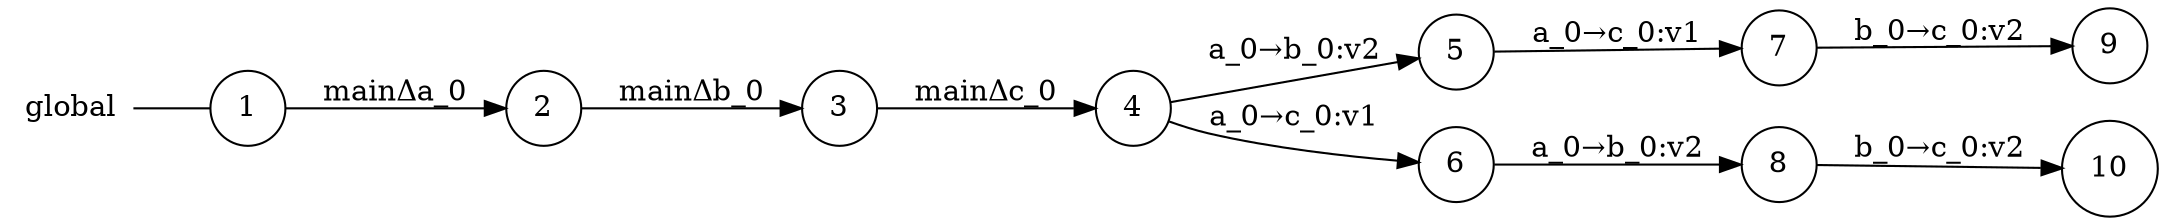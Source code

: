 digraph global {
	rankdir="LR";
	n_0 [label="global", shape="plaintext"];
	n_1 [id="5", shape=circle, label="5"];
	n_2 [id="6", shape=circle, label="6"];
	n_3 [id="10", shape=circle, label="10"];
	n_4 [id="1", shape=circle, label="1"];
	n_0 -> n_4 [arrowhead=none];
	n_5 [id="9", shape=circle, label="9"];
	n_6 [id="2", shape=circle, label="2"];
	n_7 [id="8", shape=circle, label="8"];
	n_8 [id="4", shape=circle, label="4"];
	n_9 [id="7", shape=circle, label="7"];
	n_10 [id="3", shape=circle, label="3"];

	n_8 -> n_1 [id="[$e|3]", label="a_0→b_0:v2"];
	n_4 -> n_6 [id="[$e|0]", label="mainΔa_0"];
	n_9 -> n_5 [id="[$e|7]", label="b_0→c_0:v2"];
	n_8 -> n_2 [id="[$e|4]", label="a_0→c_0:v1"];
	n_1 -> n_9 [id="[$e|5]", label="a_0→c_0:v1"];
	n_6 -> n_10 [id="[$e|1]", label="mainΔb_0"];
	n_7 -> n_3 [id="[$e|8]", label="b_0→c_0:v2"];
	n_10 -> n_8 [id="[$e|2]", label="mainΔc_0"];
	n_2 -> n_7 [id="[$e|6]", label="a_0→b_0:v2"];
}
